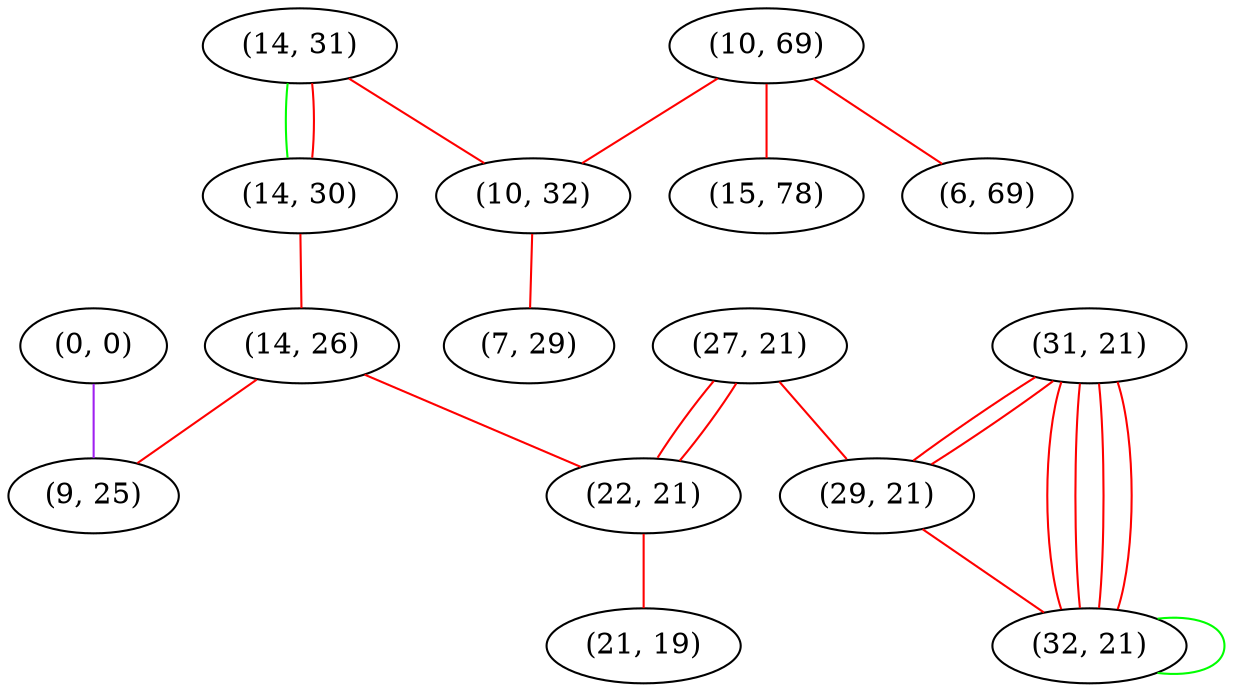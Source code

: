 graph "" {
"(10, 69)";
"(31, 21)";
"(14, 31)";
"(14, 30)";
"(27, 21)";
"(29, 21)";
"(0, 0)";
"(14, 26)";
"(22, 21)";
"(10, 32)";
"(15, 78)";
"(7, 29)";
"(32, 21)";
"(9, 25)";
"(6, 69)";
"(21, 19)";
"(10, 69)" -- "(10, 32)"  [color=red, key=0, weight=1];
"(10, 69)" -- "(15, 78)"  [color=red, key=0, weight=1];
"(10, 69)" -- "(6, 69)"  [color=red, key=0, weight=1];
"(31, 21)" -- "(32, 21)"  [color=red, key=0, weight=1];
"(31, 21)" -- "(32, 21)"  [color=red, key=1, weight=1];
"(31, 21)" -- "(32, 21)"  [color=red, key=2, weight=1];
"(31, 21)" -- "(32, 21)"  [color=red, key=3, weight=1];
"(31, 21)" -- "(29, 21)"  [color=red, key=0, weight=1];
"(31, 21)" -- "(29, 21)"  [color=red, key=1, weight=1];
"(14, 31)" -- "(10, 32)"  [color=red, key=0, weight=1];
"(14, 31)" -- "(14, 30)"  [color=green, key=0, weight=2];
"(14, 31)" -- "(14, 30)"  [color=red, key=1, weight=1];
"(14, 30)" -- "(14, 26)"  [color=red, key=0, weight=1];
"(27, 21)" -- "(29, 21)"  [color=red, key=0, weight=1];
"(27, 21)" -- "(22, 21)"  [color=red, key=0, weight=1];
"(27, 21)" -- "(22, 21)"  [color=red, key=1, weight=1];
"(29, 21)" -- "(32, 21)"  [color=red, key=0, weight=1];
"(0, 0)" -- "(9, 25)"  [color=purple, key=0, weight=4];
"(14, 26)" -- "(9, 25)"  [color=red, key=0, weight=1];
"(14, 26)" -- "(22, 21)"  [color=red, key=0, weight=1];
"(22, 21)" -- "(21, 19)"  [color=red, key=0, weight=1];
"(10, 32)" -- "(7, 29)"  [color=red, key=0, weight=1];
"(32, 21)" -- "(32, 21)"  [color=green, key=0, weight=2];
}
